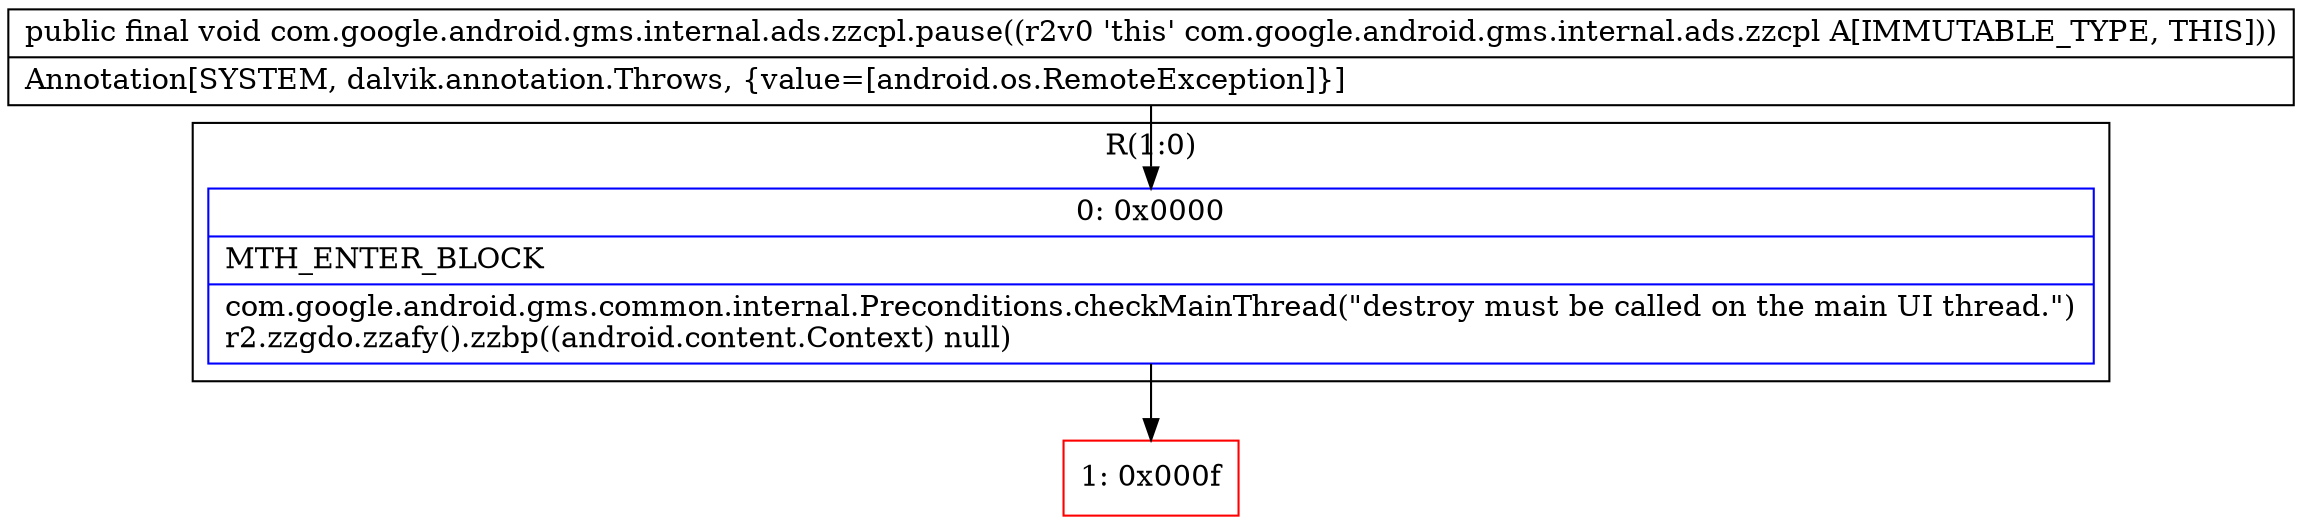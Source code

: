 digraph "CFG forcom.google.android.gms.internal.ads.zzcpl.pause()V" {
subgraph cluster_Region_1083286518 {
label = "R(1:0)";
node [shape=record,color=blue];
Node_0 [shape=record,label="{0\:\ 0x0000|MTH_ENTER_BLOCK\l|com.google.android.gms.common.internal.Preconditions.checkMainThread(\"destroy must be called on the main UI thread.\")\lr2.zzgdo.zzafy().zzbp((android.content.Context) null)\l}"];
}
Node_1 [shape=record,color=red,label="{1\:\ 0x000f}"];
MethodNode[shape=record,label="{public final void com.google.android.gms.internal.ads.zzcpl.pause((r2v0 'this' com.google.android.gms.internal.ads.zzcpl A[IMMUTABLE_TYPE, THIS]))  | Annotation[SYSTEM, dalvik.annotation.Throws, \{value=[android.os.RemoteException]\}]\l}"];
MethodNode -> Node_0;
Node_0 -> Node_1;
}

